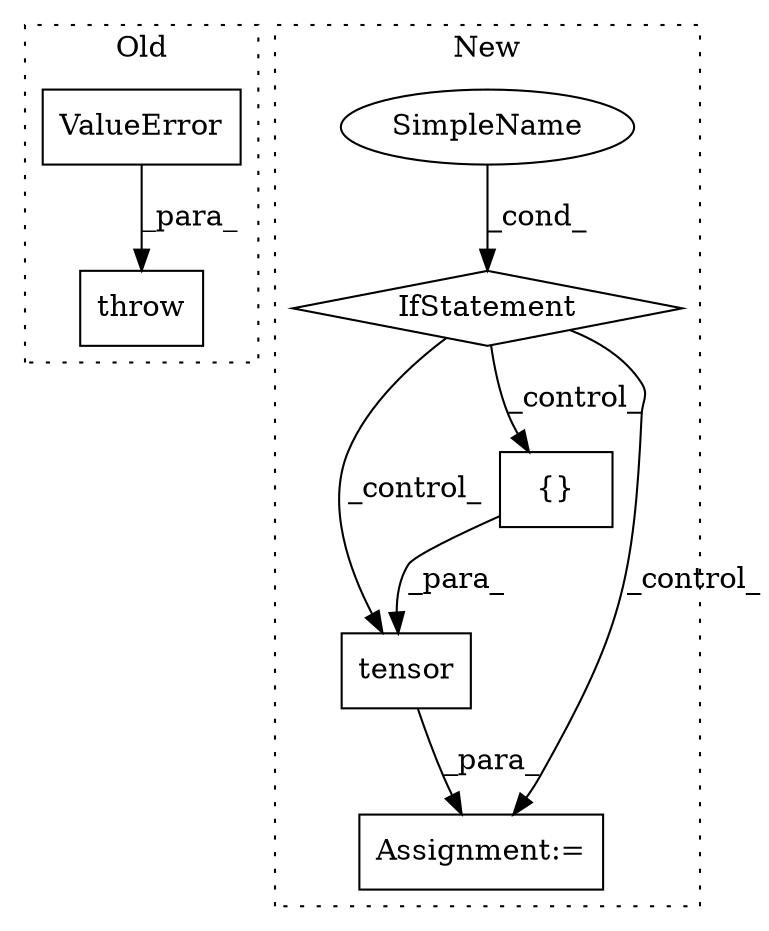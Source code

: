 digraph G {
subgraph cluster0 {
1 [label="ValueError" a="32" s="674,756" l="11,1" shape="box"];
7 [label="throw" a="53" s="668" l="6" shape="box"];
label = "Old";
style="dotted";
}
subgraph cluster1 {
2 [label="tensor" a="32" s="1287,1322" l="7,1" shape="box"];
3 [label="Assignment:=" a="7" s="1280" l="1" shape="box"];
4 [label="SimpleName" a="42" s="" l="" shape="ellipse"];
5 [label="IfStatement" a="25" s="1214,1253" l="4,2" shape="diamond"];
6 [label="{}" a="4" s="1303,1321" l="1,1" shape="box"];
label = "New";
style="dotted";
}
1 -> 7 [label="_para_"];
2 -> 3 [label="_para_"];
4 -> 5 [label="_cond_"];
5 -> 6 [label="_control_"];
5 -> 2 [label="_control_"];
5 -> 3 [label="_control_"];
6 -> 2 [label="_para_"];
}
